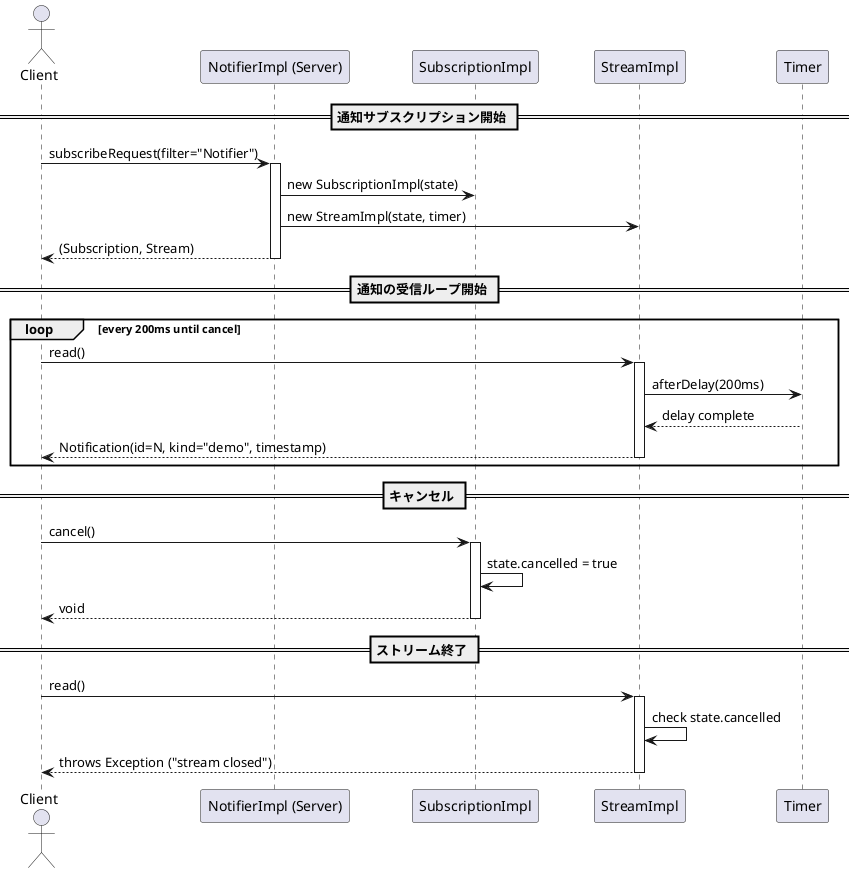 @startuml
actor Client
participant "NotifierImpl (Server)" as Notifier
participant "SubscriptionImpl" as Subscription
participant "StreamImpl" as Stream
participant Timer

== 通知サブスクリプション開始 ==

Client -> Notifier : subscribeRequest(filter="Notifier")
activate Notifier

Notifier -> Subscription : new SubscriptionImpl(state)
Notifier -> Stream : new StreamImpl(state, timer)
Notifier --> Client : (Subscription, Stream)
deactivate Notifier

== 通知の受信ループ開始 ==

loop every 200ms until cancel
  Client -> Stream : read()
  activate Stream
  Stream -> Timer : afterDelay(200ms)
  Timer --> Stream : delay complete
  Stream --> Client : Notification(id=N, kind="demo", timestamp)
  deactivate Stream
end

== キャンセル ==

Client -> Subscription : cancel()
activate Subscription
Subscription -> Subscription : state.cancelled = true
Subscription --> Client : void
deactivate Subscription

== ストリーム終了 ==

Client -> Stream : read()
activate Stream
Stream -> Stream : check state.cancelled
Stream --> Client : throws Exception ("stream closed")
deactivate Stream

@enduml